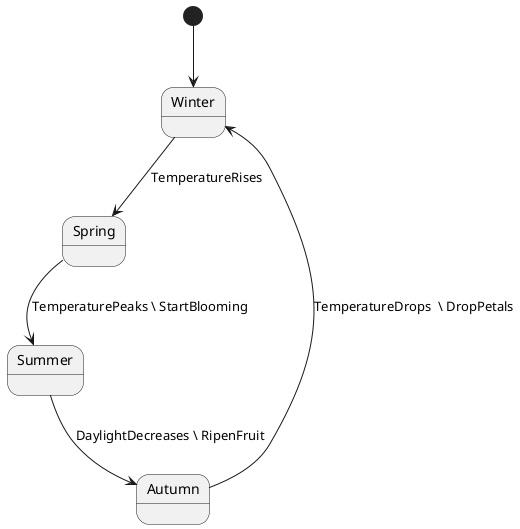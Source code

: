 @startuml Plant Seasonal Lifecycle

state Winter 
state Spring
state Summer
state Autumn

[*] --> Winter
Winter --> Spring : TemperatureRises
Spring --> Summer : TemperaturePeaks \ StartBlooming
Summer --> Autumn : DaylightDecreases \ RipenFruit
Autumn --> Winter : TemperatureDrops  \ DropPetals 

@enduml
